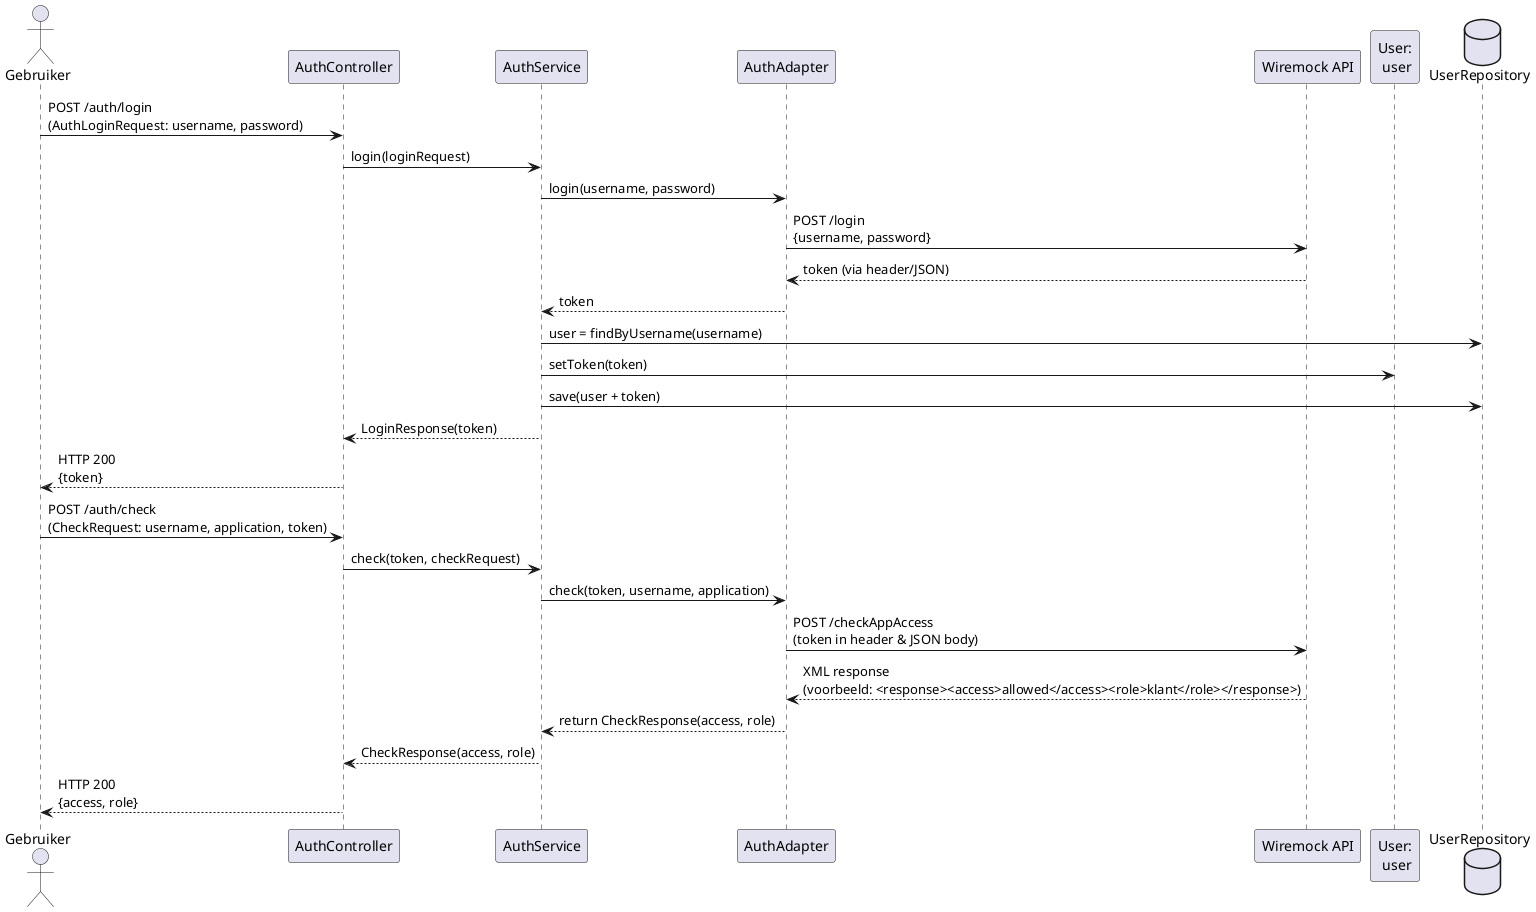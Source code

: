 @startuml
actor "Gebruiker" as Gebruiker
participant "AuthController" as Controller
participant "AuthService" as Service
participant "AuthAdapter" as Adapter
participant "Wiremock API" as ExternalAPI
participant "User:\n user" as User
database "UserRepository" as Repo

Gebruiker -> Controller: POST /auth/login\n(AuthLoginRequest: username, password)
Controller -> Service: login(loginRequest)
Service -> Adapter: login(username, password)
Adapter -> ExternalAPI: POST /login\n{username, password}
ExternalAPI --> Adapter: token (via header/JSON)
Adapter --> Service:  token
Service -> Repo: user = findByUsername(username)
Service ->User: setToken(token)
Service -> Repo: save(user + token)
Service --> Controller: LoginResponse(token)
Controller --> Gebruiker: HTTP 200\n{token}

Gebruiker -> Controller: POST /auth/check\n(CheckRequest: username, application, token)
Controller -> Service: check(token, checkRequest)
Service -> Adapter: check(token, username, application)
Adapter -> ExternalAPI: POST /checkAppAccess\n(token in header & JSON body)
ExternalAPI --> Adapter: XML response\n(voorbeeld: <response><access>allowed</access><role>klant</role></response>)
Adapter --> Service: return CheckResponse(access, role)
Service --> Controller: CheckResponse(access, role)
Controller --> Gebruiker: HTTP 200\n{access, role}


@enduml
